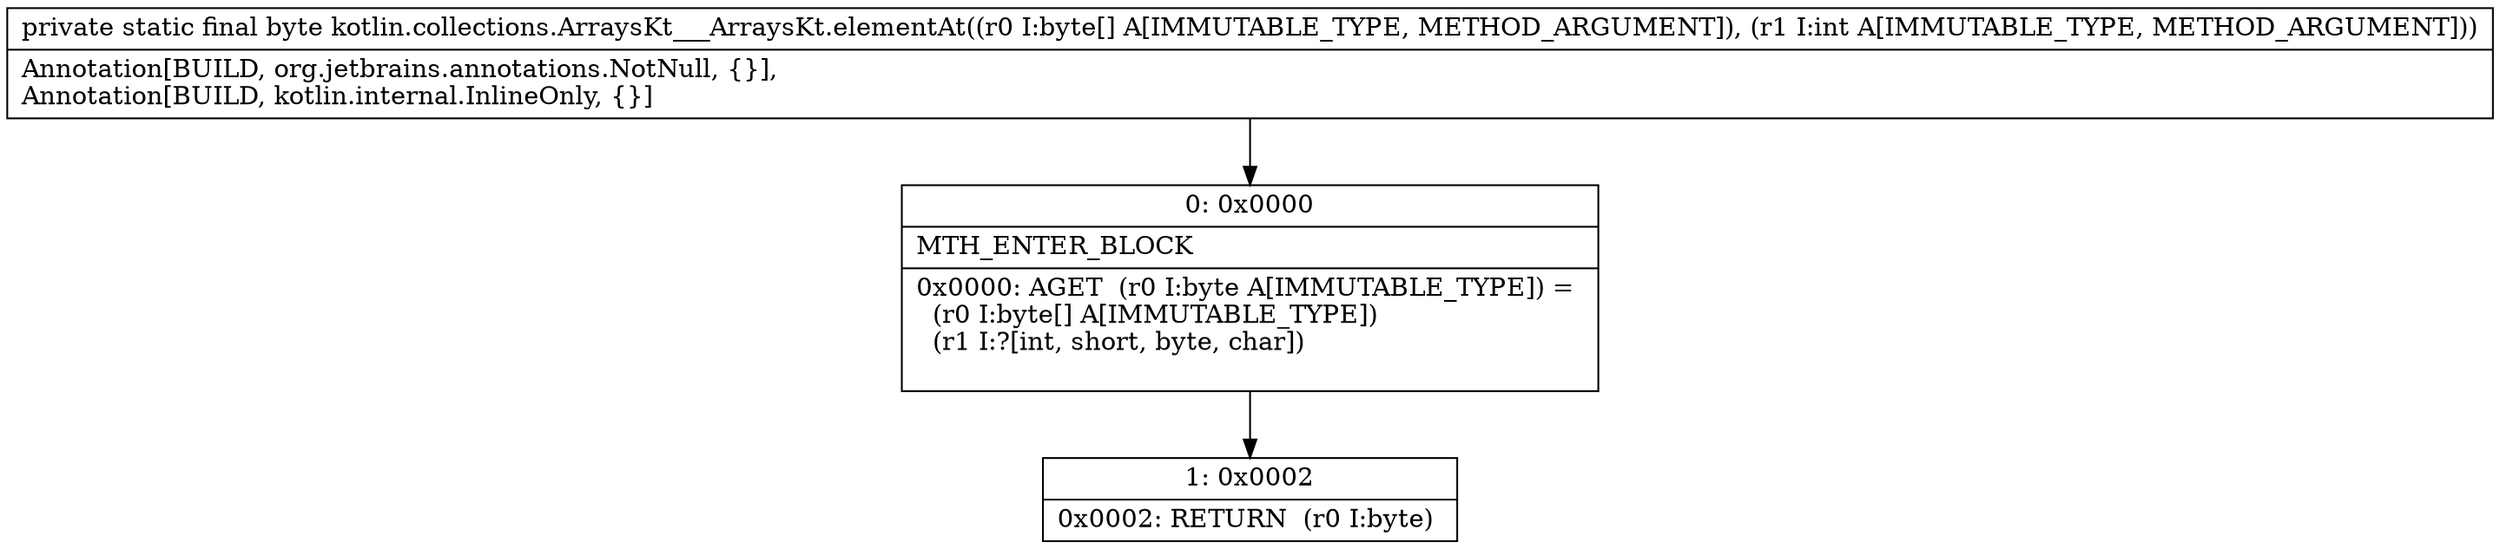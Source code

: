 digraph "CFG forkotlin.collections.ArraysKt___ArraysKt.elementAt([BI)B" {
Node_0 [shape=record,label="{0\:\ 0x0000|MTH_ENTER_BLOCK\l|0x0000: AGET  (r0 I:byte A[IMMUTABLE_TYPE]) = \l  (r0 I:byte[] A[IMMUTABLE_TYPE])\l  (r1 I:?[int, short, byte, char])\l \l}"];
Node_1 [shape=record,label="{1\:\ 0x0002|0x0002: RETURN  (r0 I:byte) \l}"];
MethodNode[shape=record,label="{private static final byte kotlin.collections.ArraysKt___ArraysKt.elementAt((r0 I:byte[] A[IMMUTABLE_TYPE, METHOD_ARGUMENT]), (r1 I:int A[IMMUTABLE_TYPE, METHOD_ARGUMENT]))  | Annotation[BUILD, org.jetbrains.annotations.NotNull, \{\}], \lAnnotation[BUILD, kotlin.internal.InlineOnly, \{\}]\l}"];
MethodNode -> Node_0;
Node_0 -> Node_1;
}

